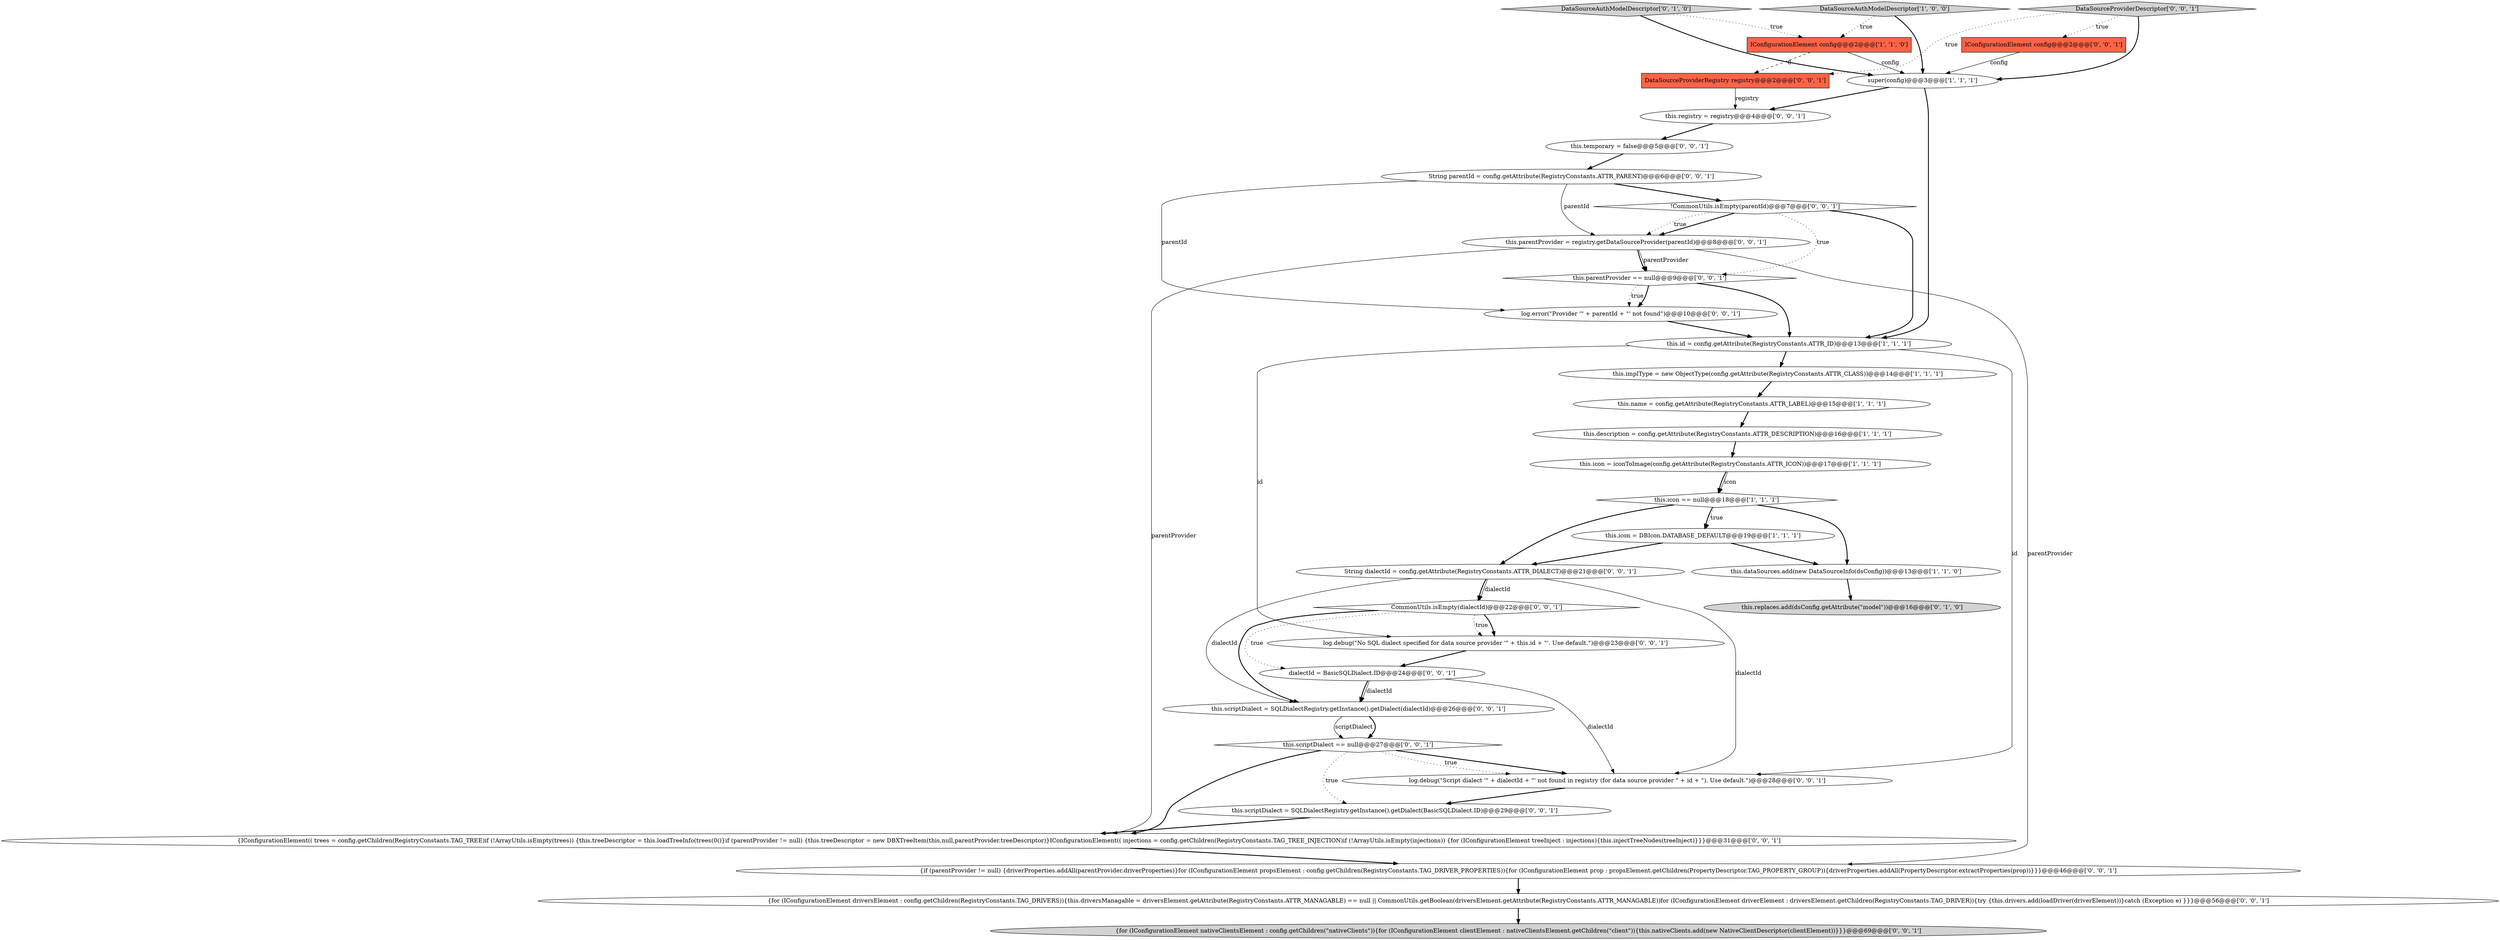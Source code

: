 digraph {
12 [style = filled, label = "this.replaces.add(dsConfig.getAttribute(\"model\"))@@@16@@@['0', '1', '0']", fillcolor = lightgray, shape = ellipse image = "AAA1AAABBB2BBB"];
1 [style = filled, label = "this.icon = DBIcon.DATABASE_DEFAULT@@@19@@@['1', '1', '1']", fillcolor = white, shape = ellipse image = "AAA0AAABBB1BBB"];
15 [style = filled, label = "log.error(\"Provider '\" + parentId + \"' not found\")@@@10@@@['0', '0', '1']", fillcolor = white, shape = ellipse image = "AAA0AAABBB3BBB"];
18 [style = filled, label = "String parentId = config.getAttribute(RegistryConstants.ATTR_PARENT)@@@6@@@['0', '0', '1']", fillcolor = white, shape = ellipse image = "AAA0AAABBB3BBB"];
34 [style = filled, label = "{IConfigurationElement(( trees = config.getChildren(RegistryConstants.TAG_TREE)if (!ArrayUtils.isEmpty(trees)) {this.treeDescriptor = this.loadTreeInfo(trees(0()}if (parentProvider != null) {this.treeDescriptor = new DBXTreeItem(this,null,parentProvider.treeDescriptor)}IConfigurationElement(( injections = config.getChildren(RegistryConstants.TAG_TREE_INJECTION)if (!ArrayUtils.isEmpty(injections)) {for (IConfigurationElement treeInject : injections){this.injectTreeNodes(treeInject)}}}@@@31@@@['0', '0', '1']", fillcolor = white, shape = ellipse image = "AAA0AAABBB3BBB"];
30 [style = filled, label = "CommonUtils.isEmpty(dialectId)@@@22@@@['0', '0', '1']", fillcolor = white, shape = diamond image = "AAA0AAABBB3BBB"];
23 [style = filled, label = "this.parentProvider = registry.getDataSourceProvider(parentId)@@@8@@@['0', '0', '1']", fillcolor = white, shape = ellipse image = "AAA0AAABBB3BBB"];
26 [style = filled, label = "{if (parentProvider != null) {driverProperties.addAll(parentProvider.driverProperties)}for (IConfigurationElement propsElement : config.getChildren(RegistryConstants.TAG_DRIVER_PROPERTIES)){for (IConfigurationElement prop : propsElement.getChildren(PropertyDescriptor.TAG_PROPERTY_GROUP)){driverProperties.addAll(PropertyDescriptor.extractProperties(prop))}}}@@@46@@@['0', '0', '1']", fillcolor = white, shape = ellipse image = "AAA0AAABBB3BBB"];
11 [style = filled, label = "DataSourceAuthModelDescriptor['0', '1', '0']", fillcolor = lightgray, shape = diamond image = "AAA0AAABBB2BBB"];
25 [style = filled, label = "{for (IConfigurationElement driversElement : config.getChildren(RegistryConstants.TAG_DRIVERS)){this.driversManagable = driversElement.getAttribute(RegistryConstants.ATTR_MANAGABLE) == null || CommonUtils.getBoolean(driversElement.getAttribute(RegistryConstants.ATTR_MANAGABLE))for (IConfigurationElement driverElement : driversElement.getChildren(RegistryConstants.TAG_DRIVER)){try {this.drivers.add(loadDriver(driverElement))}catch (Exception e) }}}@@@56@@@['0', '0', '1']", fillcolor = white, shape = ellipse image = "AAA0AAABBB3BBB"];
8 [style = filled, label = "this.icon = iconToImage(config.getAttribute(RegistryConstants.ATTR_ICON))@@@17@@@['1', '1', '1']", fillcolor = white, shape = ellipse image = "AAA0AAABBB1BBB"];
2 [style = filled, label = "super(config)@@@3@@@['1', '1', '1']", fillcolor = white, shape = ellipse image = "AAA0AAABBB1BBB"];
32 [style = filled, label = "log.debug(\"Script dialect '\" + dialectId + \"' not found in registry (for data source provider \" + id + \"). Use default.\")@@@28@@@['0', '0', '1']", fillcolor = white, shape = ellipse image = "AAA0AAABBB3BBB"];
20 [style = filled, label = "this.scriptDialect == null@@@27@@@['0', '0', '1']", fillcolor = white, shape = diamond image = "AAA0AAABBB3BBB"];
17 [style = filled, label = "this.scriptDialect = SQLDialectRegistry.getInstance().getDialect(BasicSQLDialect.ID)@@@29@@@['0', '0', '1']", fillcolor = white, shape = ellipse image = "AAA0AAABBB3BBB"];
4 [style = filled, label = "this.implType = new ObjectType(config.getAttribute(RegistryConstants.ATTR_CLASS))@@@14@@@['1', '1', '1']", fillcolor = white, shape = ellipse image = "AAA0AAABBB1BBB"];
22 [style = filled, label = "log.debug(\"No SQL dialect specified for data source provider '\" + this.id + \"'. Use default.\")@@@23@@@['0', '0', '1']", fillcolor = white, shape = ellipse image = "AAA0AAABBB3BBB"];
21 [style = filled, label = "{for (IConfigurationElement nativeClientsElement : config.getChildren(\"nativeClients\")){for (IConfigurationElement clientElement : nativeClientsElement.getChildren(\"client\")){this.nativeClients.add(new NativeClientDescriptor(clientElement))}}}@@@69@@@['0', '0', '1']", fillcolor = lightgray, shape = ellipse image = "AAA0AAABBB3BBB"];
28 [style = filled, label = "DataSourceProviderDescriptor['0', '0', '1']", fillcolor = lightgray, shape = diamond image = "AAA0AAABBB3BBB"];
13 [style = filled, label = "!CommonUtils.isEmpty(parentId)@@@7@@@['0', '0', '1']", fillcolor = white, shape = diamond image = "AAA0AAABBB3BBB"];
3 [style = filled, label = "this.id = config.getAttribute(RegistryConstants.ATTR_ID)@@@13@@@['1', '1', '1']", fillcolor = white, shape = ellipse image = "AAA0AAABBB1BBB"];
29 [style = filled, label = "this.registry = registry@@@4@@@['0', '0', '1']", fillcolor = white, shape = ellipse image = "AAA0AAABBB3BBB"];
24 [style = filled, label = "this.temporary = false@@@5@@@['0', '0', '1']", fillcolor = white, shape = ellipse image = "AAA0AAABBB3BBB"];
19 [style = filled, label = "this.scriptDialect = SQLDialectRegistry.getInstance().getDialect(dialectId)@@@26@@@['0', '0', '1']", fillcolor = white, shape = ellipse image = "AAA0AAABBB3BBB"];
33 [style = filled, label = "dialectId = BasicSQLDialect.ID@@@24@@@['0', '0', '1']", fillcolor = white, shape = ellipse image = "AAA0AAABBB3BBB"];
7 [style = filled, label = "this.name = config.getAttribute(RegistryConstants.ATTR_LABEL)@@@15@@@['1', '1', '1']", fillcolor = white, shape = ellipse image = "AAA0AAABBB1BBB"];
16 [style = filled, label = "String dialectId = config.getAttribute(RegistryConstants.ATTR_DIALECT)@@@21@@@['0', '0', '1']", fillcolor = white, shape = ellipse image = "AAA0AAABBB3BBB"];
9 [style = filled, label = "this.icon == null@@@18@@@['1', '1', '1']", fillcolor = white, shape = diamond image = "AAA0AAABBB1BBB"];
10 [style = filled, label = "this.description = config.getAttribute(RegistryConstants.ATTR_DESCRIPTION)@@@16@@@['1', '1', '1']", fillcolor = white, shape = ellipse image = "AAA0AAABBB1BBB"];
5 [style = filled, label = "IConfigurationElement config@@@2@@@['1', '1', '0']", fillcolor = tomato, shape = box image = "AAA0AAABBB1BBB"];
0 [style = filled, label = "DataSourceAuthModelDescriptor['1', '0', '0']", fillcolor = lightgray, shape = diamond image = "AAA0AAABBB1BBB"];
31 [style = filled, label = "this.parentProvider == null@@@9@@@['0', '0', '1']", fillcolor = white, shape = diamond image = "AAA0AAABBB3BBB"];
6 [style = filled, label = "this.dataSources.add(new DataSourceInfo(dsConfig))@@@13@@@['1', '1', '0']", fillcolor = white, shape = ellipse image = "AAA0AAABBB1BBB"];
27 [style = filled, label = "DataSourceProviderRegistry registry@@@2@@@['0', '0', '1']", fillcolor = tomato, shape = box image = "AAA0AAABBB3BBB"];
14 [style = filled, label = "IConfigurationElement config@@@2@@@['0', '0', '1']", fillcolor = tomato, shape = box image = "AAA0AAABBB3BBB"];
8->9 [style = solid, label="icon"];
33->19 [style = solid, label="dialectId"];
20->32 [style = dotted, label="true"];
31->15 [style = dotted, label="true"];
18->15 [style = solid, label="parentId"];
18->23 [style = solid, label="parentId"];
4->7 [style = bold, label=""];
8->9 [style = bold, label=""];
13->31 [style = dotted, label="true"];
16->30 [style = solid, label="dialectId"];
24->18 [style = bold, label=""];
23->34 [style = solid, label="parentProvider"];
7->10 [style = bold, label=""];
16->19 [style = solid, label="dialectId"];
30->33 [style = dotted, label="true"];
13->23 [style = bold, label=""];
9->16 [style = bold, label=""];
22->33 [style = bold, label=""];
19->20 [style = bold, label=""];
20->32 [style = bold, label=""];
18->13 [style = bold, label=""];
10->8 [style = bold, label=""];
14->2 [style = solid, label="config"];
9->1 [style = dotted, label="true"];
16->32 [style = solid, label="dialectId"];
30->22 [style = bold, label=""];
23->31 [style = solid, label="parentProvider"];
20->17 [style = dotted, label="true"];
5->27 [style = dashed, label="0"];
28->27 [style = dotted, label="true"];
1->6 [style = bold, label=""];
30->22 [style = dotted, label="true"];
11->2 [style = bold, label=""];
23->26 [style = solid, label="parentProvider"];
13->23 [style = dotted, label="true"];
2->3 [style = bold, label=""];
9->6 [style = bold, label=""];
23->31 [style = bold, label=""];
25->21 [style = bold, label=""];
0->5 [style = dotted, label="true"];
3->32 [style = solid, label="id"];
26->25 [style = bold, label=""];
33->32 [style = solid, label="dialectId"];
2->29 [style = bold, label=""];
32->17 [style = bold, label=""];
19->20 [style = solid, label="scriptDialect"];
5->2 [style = solid, label="config"];
6->12 [style = bold, label=""];
15->3 [style = bold, label=""];
13->3 [style = bold, label=""];
33->19 [style = bold, label=""];
28->14 [style = dotted, label="true"];
16->30 [style = bold, label=""];
29->24 [style = bold, label=""];
0->2 [style = bold, label=""];
17->34 [style = bold, label=""];
3->22 [style = solid, label="id"];
31->15 [style = bold, label=""];
1->16 [style = bold, label=""];
9->1 [style = bold, label=""];
34->26 [style = bold, label=""];
30->19 [style = bold, label=""];
27->29 [style = solid, label="registry"];
3->4 [style = bold, label=""];
31->3 [style = bold, label=""];
28->2 [style = bold, label=""];
11->5 [style = dotted, label="true"];
20->34 [style = bold, label=""];
}
